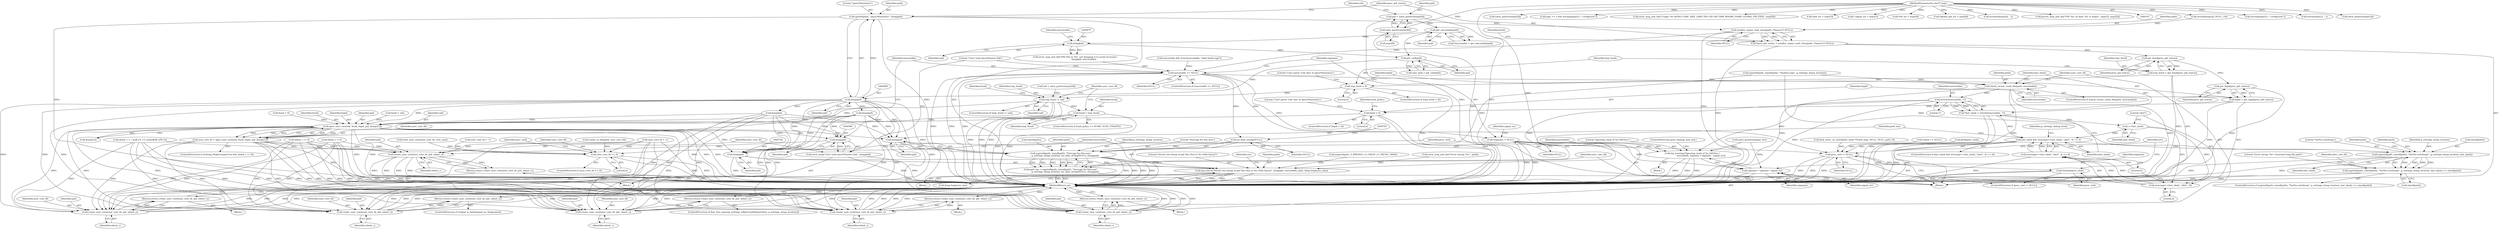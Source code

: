 digraph "0_abrt_3c1b60cfa62d39e5fff5a53a5bc53dae189e740e@API" {
"1000485" [label="(Call,sprintf(path, \"/proc/%lu/status\", (long)pid))"];
"1000488" [label="(Call,(long)pid)"];
"1000480" [label="(Call,get_cwd(pid))"];
"1000474" [label="(Call,(long)pid)"];
"1000463" [label="(Call,get_executable(pid))"];
"1000435" [label="(Call,pid = xatoi_positive(argv[8]))"];
"1000437" [label="(Call,xatoi_positive(argv[8]))"];
"1000149" [label="(MethodParameterIn,char** argv)"];
"1000494" [label="(Call,xmalloc_xopen_read_close(path, /*maxsz:*/ NULL))"];
"1000492" [label="(Call,*proc_pid_status = xmalloc_xopen_read_close(path, /*maxsz:*/ NULL))"];
"1000504" [label="(Call,get_fsuid(proc_pid_status))"];
"1000502" [label="(Call,tmp_fsuid = get_fsuid(proc_pid_status))"];
"1000507" [label="(Call,tmp_fsuid < 0)"];
"1000534" [label="(Call,tmp_fsuid != uid)"];
"1000545" [label="(Call,fsuid = tmp_fsuid)"];
"1000569" [label="(Call,open_user_core(uid, fsuid, fsgid, pid, &argv[1]))"];
"1000567" [label="(Call,user_core_fd = open_user_core(uid, fsuid, fsgid, pid, &argv[1]))"];
"1000589" [label="(Call,create_user_core(user_core_fd, pid, ulimit_c))"];
"1000588" [label="(Return,return create_user_core(user_core_fd, pid, ulimit_c);)"];
"1000604" [label="(Call,create_user_core(user_core_fd, pid, ulimit_c))"];
"1000603" [label="(Return,return create_user_core(user_core_fd, pid, ulimit_c);)"];
"1000622" [label="(Call,create_user_core(user_core_fd, pid, ulimit_c))"];
"1000621" [label="(Return,return create_user_core(user_core_fd, pid, ulimit_c);)"];
"1000642" [label="(Call,create_user_core(user_core_fd, pid, ulimit_c))"];
"1000641" [label="(Return,return create_user_core(user_core_fd, pid, ulimit_c);)"];
"1000658" [label="(Call,create_user_core(user_core_fd, pid, ulimit_c))"];
"1000657" [label="(Return,return create_user_core(user_core_fd, pid, ulimit_c);)"];
"1000769" [label="(Call,create_user_core(user_core_fd, pid, ulimit_c))"];
"1000768" [label="(Return,return create_user_core(user_core_fd, pid, ulimit_c);)"];
"1001429" [label="(Call,user_core_fd >= 0)"];
"1000585" [label="(Call,(long)pid)"];
"1000583" [label="(Call,error_msg(\"Can't read /proc/%lu/exe link\", (long)pid))"];
"1000741" [label="(Call,(long)pid)"];
"1000739" [label="(Call,log_notice(\"Saved core dump of pid %lu (%s) to %s (%llu bytes)\", (long)pid, executable, path, (long long)core_size))"];
"1000764" [label="(Call,(long)pid)"];
"1000756" [label="(Call,snprintf(path, sizeof(path), \"%s/ccpp-%s-%lu.new\",\n            g_settings_dump_location, iso_date_string(NULL), (long)pid))"];
"1000754" [label="(Call,path_len = snprintf(path, sizeof(path), \"%s/ccpp-%s-%lu.new\",\n            g_settings_dump_location, iso_date_string(NULL), (long)pid))"];
"1000518" [label="(Call,get_fsgid(proc_pid_status))"];
"1000516" [label="(Call,fsgid = get_fsgid(proc_pid_status))"];
"1000521" [label="(Call,fsgid < 0)"];
"1000579" [label="(Call,executable == NULL)"];
"1000594" [label="(Call,*signame = NULL)"];
"1000684" [label="(Call,log_warning(\"Ignoring crash of %s (SIG%s).\",\n                        executable, signame ? signame : signal_str))"];
"1000687" [label="(Call,signame ? signame : signal_str)"];
"1000653" [label="(Call,check_recent_crash_file(path, executable))"];
"1000665" [label="(Call,strrchr(executable, '/'))"];
"1000663" [label="(Call,*last_slash = strrchr(executable, '/'))"];
"1000669" [label="(Call,last_slash && strncmp(++last_slash, \"abrt\", 4) == 0)"];
"1000694" [label="(Call,snprintf(path, sizeof(path), \"%s/%s-coredump\", g_settings_dump_location, last_slash))"];
"1000693" [label="(Call,snprintf(path, sizeof(path), \"%s/%s-coredump\", g_settings_dump_location, last_slash) >= sizeof(path))"];
"1000673" [label="(Call,++last_slash)"];
"1000672" [label="(Call,strncmp(++last_slash, \"abrt\", 4))"];
"1000671" [label="(Call,strncmp(++last_slash, \"abrt\", 4) == 0)"];
"1000762" [label="(Call,iso_date_string(NULL))"];
"1001438" [label="(Call,proc_cwd != NULL)"];
"1001441" [label="(Call,closedir(proc_cwd))"];
"1000584" [label="(Literal,\"Can't read /proc/%lu/exe link\")"];
"1000694" [label="(Call,snprintf(path, sizeof(path), \"%s/%s-coredump\", g_settings_dump_location, last_slash))"];
"1000704" [label="(Literal,\"Error saving '%s': truncated long file path\")"];
"1000487" [label="(Literal,\"/proc/%lu/status\")"];
"1000660" [label="(Identifier,pid)"];
"1000481" [label="(Identifier,pid)"];
"1000744" [label="(Identifier,executable)"];
"1000520" [label="(ControlStructure,if (fsgid < 0))"];
"1000581" [label="(Identifier,NULL)"];
"1000585" [label="(Call,(long)pid)"];
"1000670" [label="(Identifier,last_slash)"];
"1000597" [label="(ControlStructure,if (!signal_is_fatal(signal_no, &signame)))"];
"1000436" [label="(Identifier,pid)"];
"1000466" [label="(Call,executable && strstr(executable, \"/abrt-hook-ccpp\"))"];
"1000538" [label="(Call,fsuid = 0)"];
"1000646" [label="(Call,snprintf(path, sizeof(path), \"%s/last-ccpp\", g_settings_dump_location))"];
"1000756" [label="(Call,snprintf(path, sizeof(path), \"%s/ccpp-%s-%lu.new\",\n            g_settings_dump_location, iso_date_string(NULL), (long)pid))"];
"1001434" [label="(Identifier,proc_cwd)"];
"1000392" [label="(Call,uid = xatoi_positive(argv[4]))"];
"1000533" [label="(ControlStructure,if (tmp_fsuid != uid))"];
"1000578" [label="(ControlStructure,if (executable == NULL))"];
"1000739" [label="(Call,log_notice(\"Saved core dump of pid %lu (%s) to %s (%llu bytes)\", (long)pid, executable, path, (long long)core_size))"];
"1000435" [label="(Call,pid = xatoi_positive(argv[8]))"];
"1000678" [label="(Block,)"];
"1000758" [label="(Call,sizeof(path))"];
"1000522" [label="(Identifier,fsgid)"];
"1000588" [label="(Return,return create_user_core(user_core_fd, pid, ulimit_c);)"];
"1000645" [label="(Identifier,ulimit_c)"];
"1000757" [label="(Identifier,path)"];
"1000582" [label="(Block,)"];
"1000607" [label="(Identifier,ulimit_c)"];
"1000755" [label="(Identifier,path_len)"];
"1000485" [label="(Call,sprintf(path, \"/proc/%lu/status\", (long)pid))"];
"1001440" [label="(Identifier,NULL)"];
"1000659" [label="(Identifier,user_core_fd)"];
"1000743" [label="(Identifier,pid)"];
"1000677" [label="(Literal,0)"];
"1000700" [label="(Identifier,last_slash)"];
"1000656" [label="(Block,)"];
"1000493" [label="(Identifier,proc_pid_status)"];
"1000674" [label="(Identifier,last_slash)"];
"1000361" [label="(Call,ulimit_c < 0)"];
"1000652" [label="(ControlStructure,if (check_recent_crash_file(path, executable)))"];
"1000664" [label="(Identifier,last_slash)"];
"1000667" [label="(Literal,'/')"];
"1001433" [label="(Call,dirfd(proc_cwd))"];
"1000657" [label="(Return,return create_user_core(user_core_fd, pid, ulimit_c);)"];
"1000643" [label="(Identifier,user_core_fd)"];
"1000590" [label="(Identifier,user_core_fd)"];
"1000766" [label="(Identifier,pid)"];
"1000761" [label="(Identifier,g_settings_dump_location)"];
"1000567" [label="(Call,user_core_fd = open_user_core(uid, fsuid, fsgid, pid, &argv[1]))"];
"1001439" [label="(Identifier,proc_cwd)"];
"1000623" [label="(Identifier,user_core_fd)"];
"1001445" [label="(MethodReturn,int)"];
"1000604" [label="(Call,create_user_core(user_core_fd, pid, ulimit_c))"];
"1000663" [label="(Call,*last_slash = strrchr(executable, '/'))"];
"1000675" [label="(Literal,\"abrt\")"];
"1000291" [label="(Call,strcmp(argv[1], \"--config-test\"))"];
"1000690" [label="(Identifier,signal_str)"];
"1000149" [label="(MethodParameterIn,char** argv)"];
"1000534" [label="(Call,tmp_fsuid != uid)"];
"1000691" [label="(ControlStructure,goto cleanup_and_exit;)"];
"1000661" [label="(Identifier,ulimit_c)"];
"1000658" [label="(Call,create_user_core(user_core_fd, pid, ulimit_c))"];
"1000311" [label="(Call,strchr(argv[1], ' '))"];
"1000699" [label="(Identifier,g_settings_dump_location)"];
"1000760" [label="(Literal,\"%s/ccpp-%s-%lu.new\")"];
"1001441" [label="(Call,closedir(proc_cwd))"];
"1000696" [label="(Call,sizeof(path))"];
"1000545" [label="(Call,fsuid = tmp_fsuid)"];
"1000477" [label="(Identifier,executable)"];
"1000387" [label="(Call,xatoi_positive(argv[3]))"];
"1000768" [label="(Return,return create_user_core(user_core_fd, pid, ulimit_c);)"];
"1000681" [label="(Identifier,g_settings_debug_level)"];
"1000518" [label="(Call,get_fsgid(proc_pid_status))"];
"1001428" [label="(ControlStructure,if (user_core_fd >= 0))"];
"1000394" [label="(Call,xatoi_positive(argv[4]))"];
"1000637" [label="(ControlStructure,if (low_free_space(g_settings_nMaxCrashReportsSize, g_settings_dump_location)))"];
"1000480" [label="(Call,get_cwd(pid))"];
"1000568" [label="(Identifier,user_core_fd)"];
"1000589" [label="(Call,create_user_core(user_core_fd, pid, ulimit_c))"];
"1000709" [label="(Call,xopen3(path, O_WRONLY | O_CREAT | O_TRUNC, 0600))"];
"1000689" [label="(Identifier,signame)"];
"1000536" [label="(Identifier,uid)"];
"1000641" [label="(Return,return create_user_core(user_core_fd, pid, ulimit_c);)"];
"1000287" [label="(Call,argc == 2 && strcmp(argv[1], \"--config-test\"))"];
"1000499" [label="(Identifier,fsuid)"];
"1000571" [label="(Identifier,fsuid)"];
"1000754" [label="(Call,path_len = snprintf(path, sizeof(path), \"%s/ccpp-%s-%lu.new\",\n            g_settings_dump_location, iso_date_string(NULL), (long)pid))"];
"1000486" [label="(Identifier,path)"];
"1000354" [label="(Call,strtoull(argv[2], NULL, 10))"];
"1000671" [label="(Call,strncmp(++last_slash, \"abrt\", 4) == 0)"];
"1000507" [label="(Call,tmp_fsuid < 0)"];
"1000547" [label="(Identifier,tmp_fsuid)"];
"1000472" [label="(Call,error_msg_and_die(\"PID %lu is '%s', not dumping it to avoid recursion\",\n                        (long)pid, executable))"];
"1000673" [label="(Call,++last_slash)"];
"1000476" [label="(Identifier,pid)"];
"1000770" [label="(Identifier,user_core_fd)"];
"1000305" [label="(Call,error_msg_and_die(\"Usage: %s SIGNO CORE_SIZE_LIMIT PID UID GID TIME BINARY_NAME GLOBAL_PID [TID]\", argv[0]))"];
"1000665" [label="(Call,strrchr(executable, '/'))"];
"1000686" [label="(Identifier,executable)"];
"1001444" [label="(Identifier,err)"];
"1000642" [label="(Call,create_user_core(user_core_fd, pid, ulimit_c))"];
"1000464" [label="(Identifier,pid)"];
"1000572" [label="(Identifier,fsgid)"];
"1000684" [label="(Call,log_warning(\"Ignoring crash of %s (SIG%s).\",\n                        executable, signame ? signame : signal_str))"];
"1000688" [label="(Identifier,signame)"];
"1000687" [label="(Call,signame ? signame : signal_str)"];
"1000594" [label="(Call,*signame = NULL)"];
"1000741" [label="(Call,(long)pid)"];
"1000512" [label="(Call,(long)pid)"];
"1000494" [label="(Call,xmalloc_xopen_read_close(path, /*maxsz:*/ NULL))"];
"1001430" [label="(Identifier,user_core_fd)"];
"1000669" [label="(Call,last_slash && strncmp(++last_slash, \"abrt\", 4) == 0)"];
"1000526" [label="(Call,(long)pid)"];
"1000463" [label="(Call,get_executable(pid))"];
"1000698" [label="(Literal,\"%s/%s-coredump\")"];
"1000519" [label="(Identifier,proc_pid_status)"];
"1001438" [label="(Call,proc_cwd != NULL)"];
"1000683" [label="(Block,)"];
"1000701" [label="(Call,sizeof(path))"];
"1000702" [label="(Identifier,path)"];
"1000580" [label="(Identifier,executable)"];
"1000591" [label="(Identifier,pid)"];
"1000692" [label="(ControlStructure,if (snprintf(path, sizeof(path), \"%s/%s-coredump\", g_settings_dump_location, last_slash) >= sizeof(path)))"];
"1001242" [label="(Call,create_or_die(path, user_core_fd))"];
"1000558" [label="(Identifier,user_core_fd)"];
"1000379" [label="(Call,*pid_str = argv[3])"];
"1000605" [label="(Identifier,user_core_fd)"];
"1000504" [label="(Call,get_fsuid(proc_pid_status))"];
"1000606" [label="(Identifier,pid)"];
"1001431" [label="(Literal,0)"];
"1000618" [label="(Block,)"];
"1000503" [label="(Identifier,tmp_fsuid)"];
"1001158" [label="(Call,close_user_core(user_core_fd, core_size))"];
"1000525" [label="(Literal,\"Can't parse 'Gid: line' in /proc/%lu/status\")"];
"1000595" [label="(Identifier,signame)"];
"1000539" [label="(Identifier,fsuid)"];
"1000150" [label="(Block,)"];
"1000569" [label="(Call,open_user_core(uid, fsuid, fsgid, pid, &argv[1]))"];
"1000517" [label="(Identifier,fsgid)"];
"1000746" [label="(Call,(long long)core_size)"];
"1000736" [label="(Call,error_msg_and_die(\"Error saving '%s'\", path))"];
"1000772" [label="(Identifier,ulimit_c)"];
"1000474" [label="(Call,(long)pid)"];
"1000740" [label="(Literal,\"Saved core dump of pid %lu (%s) to %s (%llu bytes)\")"];
"1000750" [label="(Identifier,err)"];
"1000506" [label="(ControlStructure,if (tmp_fsuid < 0))"];
"1000592" [label="(Identifier,ulimit_c)"];
"1001437" [label="(ControlStructure,if (proc_cwd != NULL))"];
"1000492" [label="(Call,*proc_pid_status = xmalloc_xopen_read_close(path, /*maxsz:*/ NULL))"];
"1000654" [label="(Identifier,path)"];
"1000535" [label="(Identifier,tmp_fsuid)"];
"1001188" [label="(Call,user_core_fd = -1)"];
"1000672" [label="(Call,strncmp(++last_slash, \"abrt\", 4))"];
"1000561" [label="(ControlStructure,if (setting_MakeCompatCore && ulimit_c != 0))"];
"1000644" [label="(Identifier,pid)"];
"1000708" [label="(Identifier,abrt_core_fd)"];
"1001332" [label="(Call,fork_execv_on_steroids(0, (char **)cmd_args, NULL, NULL, path, 0))"];
"1000622" [label="(Call,create_user_core(user_core_fd, pid, ulimit_c))"];
"1000624" [label="(Identifier,pid)"];
"1000557" [label="(Call,user_core_fd = -1)"];
"1000505" [label="(Identifier,proc_pid_status)"];
"1000502" [label="(Call,tmp_fsuid = get_fsuid(proc_pid_status))"];
"1000745" [label="(Identifier,path)"];
"1000573" [label="(Identifier,pid)"];
"1000443" [label="(Identifier,tid)"];
"1000603" [label="(Return,return create_user_core(user_core_fd, pid, ulimit_c);)"];
"1000762" [label="(Call,iso_date_string(NULL))"];
"1000341" [label="(Call,* signal_str = argv[1])"];
"1000596" [label="(Identifier,NULL)"];
"1000676" [label="(Literal,4)"];
"1000685" [label="(Literal,\"Ignoring crash of %s (SIG%s).\")"];
"1000498" [label="(Call,fsuid = uid)"];
"1000764" [label="(Call,(long)pid)"];
"1000478" [label="(Call,user_pwd = get_cwd(pid))"];
"1000438" [label="(Call,argv[8])"];
"1000668" [label="(ControlStructure,if (last_slash && strncmp(++last_slash, \"abrt\", 4) == 0))"];
"1000693" [label="(Call,snprintf(path, sizeof(path), \"%s/%s-coredump\", g_settings_dump_location, last_slash) >= sizeof(path))"];
"1000495" [label="(Identifier,path)"];
"1000516" [label="(Call,fsgid = get_fsgid(proc_pid_status))"];
"1000447" [label="(Call,*tid_str = argv[9])"];
"1000509" [label="(Literal,0)"];
"1000531" [label="(Identifier,suid_policy)"];
"1000349" [label="(Call,xatoi_positive(signal_str))"];
"1000767" [label="(Block,)"];
"1000546" [label="(Identifier,fsuid)"];
"1000695" [label="(Identifier,path)"];
"1000437" [label="(Call,xatoi_positive(argv[8]))"];
"1001429" [label="(Call,user_core_fd >= 0)"];
"1001100" [label="(Call,vmlck == NULL)"];
"1000488" [label="(Call,(long)pid)"];
"1000769" [label="(Call,create_user_core(user_core_fd, pid, ulimit_c))"];
"1000511" [label="(Literal,\"Can't parse 'Uid: line' in /proc/%lu/status\")"];
"1000461" [label="(Call,*executable = get_executable(pid))"];
"1000653" [label="(Call,check_recent_crash_file(path, executable))"];
"1000541" [label="(ControlStructure,if (suid_policy == DUMP_SUID_UNSAFE))"];
"1000583" [label="(Call,error_msg(\"Can't read /proc/%lu/exe link\", (long)pid))"];
"1000564" [label="(Call,ulimit_c != 0)"];
"1000574" [label="(Call,&argv[1])"];
"1000521" [label="(Call,fsgid < 0)"];
"1000496" [label="(Identifier,NULL)"];
"1000655" [label="(Identifier,executable)"];
"1000771" [label="(Identifier,pid)"];
"1001442" [label="(Identifier,proc_cwd)"];
"1000570" [label="(Identifier,uid)"];
"1000587" [label="(Identifier,pid)"];
"1000763" [label="(Identifier,NULL)"];
"1000429" [label="(Call,*global_pid_str = argv[8])"];
"1000579" [label="(Call,executable == NULL)"];
"1000490" [label="(Identifier,pid)"];
"1000621" [label="(Return,return create_user_core(user_core_fd, pid, ulimit_c);)"];
"1000523" [label="(Literal,0)"];
"1000365" [label="(Call,ulimit_c = ~((off_t)1 << (sizeof(off_t)*8-1)))"];
"1000330" [label="(Call,strchrnul(argv[i], ' '))"];
"1000405" [label="(Call,perror_msg_and_die(\"PID '%s' or limit '%s' is bogus\", argv[3], argv[2]))"];
"1000625" [label="(Identifier,ulimit_c)"];
"1000666" [label="(Identifier,executable)"];
"1000508" [label="(Identifier,tmp_fsuid)"];
"1000600" [label="(Identifier,signal_no)"];
"1000485" -> "1000150"  [label="AST: "];
"1000485" -> "1000488"  [label="CFG: "];
"1000486" -> "1000485"  [label="AST: "];
"1000487" -> "1000485"  [label="AST: "];
"1000488" -> "1000485"  [label="AST: "];
"1000493" -> "1000485"  [label="CFG: "];
"1000485" -> "1001445"  [label="DDG: "];
"1000485" -> "1001445"  [label="DDG: "];
"1000488" -> "1000485"  [label="DDG: "];
"1000485" -> "1000494"  [label="DDG: "];
"1000488" -> "1000490"  [label="CFG: "];
"1000489" -> "1000488"  [label="AST: "];
"1000490" -> "1000488"  [label="AST: "];
"1000488" -> "1001445"  [label="DDG: "];
"1000480" -> "1000488"  [label="DDG: "];
"1000488" -> "1000512"  [label="DDG: "];
"1000488" -> "1000526"  [label="DDG: "];
"1000488" -> "1000569"  [label="DDG: "];
"1000488" -> "1000585"  [label="DDG: "];
"1000488" -> "1000604"  [label="DDG: "];
"1000488" -> "1000622"  [label="DDG: "];
"1000488" -> "1000642"  [label="DDG: "];
"1000488" -> "1000658"  [label="DDG: "];
"1000488" -> "1000741"  [label="DDG: "];
"1000488" -> "1000764"  [label="DDG: "];
"1000480" -> "1000478"  [label="AST: "];
"1000480" -> "1000481"  [label="CFG: "];
"1000481" -> "1000480"  [label="AST: "];
"1000478" -> "1000480"  [label="CFG: "];
"1000480" -> "1000478"  [label="DDG: "];
"1000474" -> "1000480"  [label="DDG: "];
"1000463" -> "1000480"  [label="DDG: "];
"1000474" -> "1000472"  [label="AST: "];
"1000474" -> "1000476"  [label="CFG: "];
"1000475" -> "1000474"  [label="AST: "];
"1000476" -> "1000474"  [label="AST: "];
"1000477" -> "1000474"  [label="CFG: "];
"1000474" -> "1000472"  [label="DDG: "];
"1000463" -> "1000474"  [label="DDG: "];
"1000463" -> "1000461"  [label="AST: "];
"1000463" -> "1000464"  [label="CFG: "];
"1000464" -> "1000463"  [label="AST: "];
"1000461" -> "1000463"  [label="CFG: "];
"1000463" -> "1000461"  [label="DDG: "];
"1000435" -> "1000463"  [label="DDG: "];
"1000435" -> "1000150"  [label="AST: "];
"1000435" -> "1000437"  [label="CFG: "];
"1000436" -> "1000435"  [label="AST: "];
"1000437" -> "1000435"  [label="AST: "];
"1000443" -> "1000435"  [label="CFG: "];
"1000435" -> "1001445"  [label="DDG: "];
"1000437" -> "1000435"  [label="DDG: "];
"1000437" -> "1000438"  [label="CFG: "];
"1000438" -> "1000437"  [label="AST: "];
"1000437" -> "1001445"  [label="DDG: "];
"1000149" -> "1000437"  [label="DDG: "];
"1000149" -> "1000147"  [label="AST: "];
"1000149" -> "1001445"  [label="DDG: "];
"1000149" -> "1000287"  [label="DDG: "];
"1000149" -> "1000291"  [label="DDG: "];
"1000149" -> "1000305"  [label="DDG: "];
"1000149" -> "1000311"  [label="DDG: "];
"1000149" -> "1000330"  [label="DDG: "];
"1000149" -> "1000341"  [label="DDG: "];
"1000149" -> "1000354"  [label="DDG: "];
"1000149" -> "1000379"  [label="DDG: "];
"1000149" -> "1000387"  [label="DDG: "];
"1000149" -> "1000394"  [label="DDG: "];
"1000149" -> "1000405"  [label="DDG: "];
"1000149" -> "1000429"  [label="DDG: "];
"1000149" -> "1000447"  [label="DDG: "];
"1000494" -> "1000492"  [label="AST: "];
"1000494" -> "1000496"  [label="CFG: "];
"1000495" -> "1000494"  [label="AST: "];
"1000496" -> "1000494"  [label="AST: "];
"1000492" -> "1000494"  [label="CFG: "];
"1000494" -> "1001445"  [label="DDG: "];
"1000494" -> "1000492"  [label="DDG: "];
"1000494" -> "1000492"  [label="DDG: "];
"1000354" -> "1000494"  [label="DDG: "];
"1000494" -> "1000579"  [label="DDG: "];
"1000492" -> "1000150"  [label="AST: "];
"1000493" -> "1000492"  [label="AST: "];
"1000499" -> "1000492"  [label="CFG: "];
"1000492" -> "1001445"  [label="DDG: "];
"1000492" -> "1000504"  [label="DDG: "];
"1000504" -> "1000502"  [label="AST: "];
"1000504" -> "1000505"  [label="CFG: "];
"1000505" -> "1000504"  [label="AST: "];
"1000502" -> "1000504"  [label="CFG: "];
"1000504" -> "1000502"  [label="DDG: "];
"1000504" -> "1000518"  [label="DDG: "];
"1000502" -> "1000150"  [label="AST: "];
"1000503" -> "1000502"  [label="AST: "];
"1000508" -> "1000502"  [label="CFG: "];
"1000502" -> "1001445"  [label="DDG: "];
"1000502" -> "1000507"  [label="DDG: "];
"1000507" -> "1000506"  [label="AST: "];
"1000507" -> "1000509"  [label="CFG: "];
"1000508" -> "1000507"  [label="AST: "];
"1000509" -> "1000507"  [label="AST: "];
"1000511" -> "1000507"  [label="CFG: "];
"1000517" -> "1000507"  [label="CFG: "];
"1000507" -> "1001445"  [label="DDG: "];
"1000507" -> "1000534"  [label="DDG: "];
"1000534" -> "1000533"  [label="AST: "];
"1000534" -> "1000536"  [label="CFG: "];
"1000535" -> "1000534"  [label="AST: "];
"1000536" -> "1000534"  [label="AST: "];
"1000539" -> "1000534"  [label="CFG: "];
"1000558" -> "1000534"  [label="CFG: "];
"1000534" -> "1001445"  [label="DDG: "];
"1000534" -> "1001445"  [label="DDG: "];
"1000534" -> "1001445"  [label="DDG: "];
"1000392" -> "1000534"  [label="DDG: "];
"1000534" -> "1000545"  [label="DDG: "];
"1000534" -> "1000569"  [label="DDG: "];
"1000545" -> "1000541"  [label="AST: "];
"1000545" -> "1000547"  [label="CFG: "];
"1000546" -> "1000545"  [label="AST: "];
"1000547" -> "1000545"  [label="AST: "];
"1000558" -> "1000545"  [label="CFG: "];
"1000545" -> "1001445"  [label="DDG: "];
"1000545" -> "1001445"  [label="DDG: "];
"1000545" -> "1000569"  [label="DDG: "];
"1000569" -> "1000567"  [label="AST: "];
"1000569" -> "1000574"  [label="CFG: "];
"1000570" -> "1000569"  [label="AST: "];
"1000571" -> "1000569"  [label="AST: "];
"1000572" -> "1000569"  [label="AST: "];
"1000573" -> "1000569"  [label="AST: "];
"1000574" -> "1000569"  [label="AST: "];
"1000567" -> "1000569"  [label="CFG: "];
"1000569" -> "1001445"  [label="DDG: "];
"1000569" -> "1001445"  [label="DDG: "];
"1000569" -> "1001445"  [label="DDG: "];
"1000569" -> "1001445"  [label="DDG: "];
"1000569" -> "1001445"  [label="DDG: "];
"1000569" -> "1000567"  [label="DDG: "];
"1000569" -> "1000567"  [label="DDG: "];
"1000569" -> "1000567"  [label="DDG: "];
"1000569" -> "1000567"  [label="DDG: "];
"1000569" -> "1000567"  [label="DDG: "];
"1000498" -> "1000569"  [label="DDG: "];
"1000538" -> "1000569"  [label="DDG: "];
"1000521" -> "1000569"  [label="DDG: "];
"1000512" -> "1000569"  [label="DDG: "];
"1000526" -> "1000569"  [label="DDG: "];
"1000569" -> "1000585"  [label="DDG: "];
"1000569" -> "1000604"  [label="DDG: "];
"1000569" -> "1000622"  [label="DDG: "];
"1000569" -> "1000642"  [label="DDG: "];
"1000569" -> "1000658"  [label="DDG: "];
"1000569" -> "1000741"  [label="DDG: "];
"1000569" -> "1000764"  [label="DDG: "];
"1000567" -> "1000561"  [label="AST: "];
"1000568" -> "1000567"  [label="AST: "];
"1000580" -> "1000567"  [label="CFG: "];
"1000567" -> "1001445"  [label="DDG: "];
"1000567" -> "1000589"  [label="DDG: "];
"1000567" -> "1000604"  [label="DDG: "];
"1000567" -> "1000622"  [label="DDG: "];
"1000567" -> "1000642"  [label="DDG: "];
"1000567" -> "1000658"  [label="DDG: "];
"1000567" -> "1000769"  [label="DDG: "];
"1000567" -> "1001429"  [label="DDG: "];
"1000589" -> "1000588"  [label="AST: "];
"1000589" -> "1000592"  [label="CFG: "];
"1000590" -> "1000589"  [label="AST: "];
"1000591" -> "1000589"  [label="AST: "];
"1000592" -> "1000589"  [label="AST: "];
"1000588" -> "1000589"  [label="CFG: "];
"1000589" -> "1001445"  [label="DDG: "];
"1000589" -> "1001445"  [label="DDG: "];
"1000589" -> "1001445"  [label="DDG: "];
"1000589" -> "1001445"  [label="DDG: "];
"1000589" -> "1000588"  [label="DDG: "];
"1000557" -> "1000589"  [label="DDG: "];
"1000585" -> "1000589"  [label="DDG: "];
"1000564" -> "1000589"  [label="DDG: "];
"1000365" -> "1000589"  [label="DDG: "];
"1000361" -> "1000589"  [label="DDG: "];
"1000588" -> "1000582"  [label="AST: "];
"1001445" -> "1000588"  [label="CFG: "];
"1000588" -> "1001445"  [label="DDG: "];
"1000604" -> "1000603"  [label="AST: "];
"1000604" -> "1000607"  [label="CFG: "];
"1000605" -> "1000604"  [label="AST: "];
"1000606" -> "1000604"  [label="AST: "];
"1000607" -> "1000604"  [label="AST: "];
"1000603" -> "1000604"  [label="CFG: "];
"1000604" -> "1001445"  [label="DDG: "];
"1000604" -> "1001445"  [label="DDG: "];
"1000604" -> "1001445"  [label="DDG: "];
"1000604" -> "1001445"  [label="DDG: "];
"1000604" -> "1000603"  [label="DDG: "];
"1000557" -> "1000604"  [label="DDG: "];
"1000512" -> "1000604"  [label="DDG: "];
"1000526" -> "1000604"  [label="DDG: "];
"1000564" -> "1000604"  [label="DDG: "];
"1000365" -> "1000604"  [label="DDG: "];
"1000361" -> "1000604"  [label="DDG: "];
"1000603" -> "1000597"  [label="AST: "];
"1001445" -> "1000603"  [label="CFG: "];
"1000603" -> "1001445"  [label="DDG: "];
"1000622" -> "1000621"  [label="AST: "];
"1000622" -> "1000625"  [label="CFG: "];
"1000623" -> "1000622"  [label="AST: "];
"1000624" -> "1000622"  [label="AST: "];
"1000625" -> "1000622"  [label="AST: "];
"1000621" -> "1000622"  [label="CFG: "];
"1000622" -> "1001445"  [label="DDG: "];
"1000622" -> "1001445"  [label="DDG: "];
"1000622" -> "1001445"  [label="DDG: "];
"1000622" -> "1001445"  [label="DDG: "];
"1000622" -> "1000621"  [label="DDG: "];
"1000557" -> "1000622"  [label="DDG: "];
"1000512" -> "1000622"  [label="DDG: "];
"1000526" -> "1000622"  [label="DDG: "];
"1000564" -> "1000622"  [label="DDG: "];
"1000365" -> "1000622"  [label="DDG: "];
"1000361" -> "1000622"  [label="DDG: "];
"1000621" -> "1000618"  [label="AST: "];
"1001445" -> "1000621"  [label="CFG: "];
"1000621" -> "1001445"  [label="DDG: "];
"1000642" -> "1000641"  [label="AST: "];
"1000642" -> "1000645"  [label="CFG: "];
"1000643" -> "1000642"  [label="AST: "];
"1000644" -> "1000642"  [label="AST: "];
"1000645" -> "1000642"  [label="AST: "];
"1000641" -> "1000642"  [label="CFG: "];
"1000642" -> "1001445"  [label="DDG: "];
"1000642" -> "1001445"  [label="DDG: "];
"1000642" -> "1001445"  [label="DDG: "];
"1000642" -> "1001445"  [label="DDG: "];
"1000642" -> "1000641"  [label="DDG: "];
"1000557" -> "1000642"  [label="DDG: "];
"1000512" -> "1000642"  [label="DDG: "];
"1000526" -> "1000642"  [label="DDG: "];
"1000564" -> "1000642"  [label="DDG: "];
"1000365" -> "1000642"  [label="DDG: "];
"1000361" -> "1000642"  [label="DDG: "];
"1000641" -> "1000637"  [label="AST: "];
"1001445" -> "1000641"  [label="CFG: "];
"1000641" -> "1001445"  [label="DDG: "];
"1000658" -> "1000657"  [label="AST: "];
"1000658" -> "1000661"  [label="CFG: "];
"1000659" -> "1000658"  [label="AST: "];
"1000660" -> "1000658"  [label="AST: "];
"1000661" -> "1000658"  [label="AST: "];
"1000657" -> "1000658"  [label="CFG: "];
"1000658" -> "1001445"  [label="DDG: "];
"1000658" -> "1001445"  [label="DDG: "];
"1000658" -> "1001445"  [label="DDG: "];
"1000658" -> "1001445"  [label="DDG: "];
"1000658" -> "1000657"  [label="DDG: "];
"1000557" -> "1000658"  [label="DDG: "];
"1000512" -> "1000658"  [label="DDG: "];
"1000526" -> "1000658"  [label="DDG: "];
"1000564" -> "1000658"  [label="DDG: "];
"1000365" -> "1000658"  [label="DDG: "];
"1000361" -> "1000658"  [label="DDG: "];
"1000657" -> "1000656"  [label="AST: "];
"1001445" -> "1000657"  [label="CFG: "];
"1000657" -> "1001445"  [label="DDG: "];
"1000769" -> "1000768"  [label="AST: "];
"1000769" -> "1000772"  [label="CFG: "];
"1000770" -> "1000769"  [label="AST: "];
"1000771" -> "1000769"  [label="AST: "];
"1000772" -> "1000769"  [label="AST: "];
"1000768" -> "1000769"  [label="CFG: "];
"1000769" -> "1001445"  [label="DDG: "];
"1000769" -> "1001445"  [label="DDG: "];
"1000769" -> "1001445"  [label="DDG: "];
"1000769" -> "1001445"  [label="DDG: "];
"1000769" -> "1000768"  [label="DDG: "];
"1000557" -> "1000769"  [label="DDG: "];
"1000764" -> "1000769"  [label="DDG: "];
"1000564" -> "1000769"  [label="DDG: "];
"1000365" -> "1000769"  [label="DDG: "];
"1000361" -> "1000769"  [label="DDG: "];
"1000768" -> "1000767"  [label="AST: "];
"1001445" -> "1000768"  [label="CFG: "];
"1000768" -> "1001445"  [label="DDG: "];
"1001429" -> "1001428"  [label="AST: "];
"1001429" -> "1001431"  [label="CFG: "];
"1001430" -> "1001429"  [label="AST: "];
"1001431" -> "1001429"  [label="AST: "];
"1001434" -> "1001429"  [label="CFG: "];
"1001439" -> "1001429"  [label="CFG: "];
"1001429" -> "1001445"  [label="DDG: "];
"1001429" -> "1001445"  [label="DDG: "];
"1001188" -> "1001429"  [label="DDG: "];
"1000557" -> "1001429"  [label="DDG: "];
"1001158" -> "1001429"  [label="DDG: "];
"1001242" -> "1001429"  [label="DDG: "];
"1000585" -> "1000583"  [label="AST: "];
"1000585" -> "1000587"  [label="CFG: "];
"1000586" -> "1000585"  [label="AST: "];
"1000587" -> "1000585"  [label="AST: "];
"1000583" -> "1000585"  [label="CFG: "];
"1000585" -> "1000583"  [label="DDG: "];
"1000512" -> "1000585"  [label="DDG: "];
"1000526" -> "1000585"  [label="DDG: "];
"1000583" -> "1000582"  [label="AST: "];
"1000584" -> "1000583"  [label="AST: "];
"1000590" -> "1000583"  [label="CFG: "];
"1000583" -> "1001445"  [label="DDG: "];
"1000583" -> "1001445"  [label="DDG: "];
"1000741" -> "1000739"  [label="AST: "];
"1000741" -> "1000743"  [label="CFG: "];
"1000742" -> "1000741"  [label="AST: "];
"1000743" -> "1000741"  [label="AST: "];
"1000744" -> "1000741"  [label="CFG: "];
"1000741" -> "1001445"  [label="DDG: "];
"1000741" -> "1000739"  [label="DDG: "];
"1000512" -> "1000741"  [label="DDG: "];
"1000526" -> "1000741"  [label="DDG: "];
"1000739" -> "1000678"  [label="AST: "];
"1000739" -> "1000746"  [label="CFG: "];
"1000740" -> "1000739"  [label="AST: "];
"1000744" -> "1000739"  [label="AST: "];
"1000745" -> "1000739"  [label="AST: "];
"1000746" -> "1000739"  [label="AST: "];
"1000750" -> "1000739"  [label="CFG: "];
"1000739" -> "1001445"  [label="DDG: "];
"1000739" -> "1001445"  [label="DDG: "];
"1000739" -> "1001445"  [label="DDG: "];
"1000739" -> "1001445"  [label="DDG: "];
"1000739" -> "1001445"  [label="DDG: "];
"1000665" -> "1000739"  [label="DDG: "];
"1000709" -> "1000739"  [label="DDG: "];
"1000736" -> "1000739"  [label="DDG: "];
"1000746" -> "1000739"  [label="DDG: "];
"1000764" -> "1000756"  [label="AST: "];
"1000764" -> "1000766"  [label="CFG: "];
"1000765" -> "1000764"  [label="AST: "];
"1000766" -> "1000764"  [label="AST: "];
"1000756" -> "1000764"  [label="CFG: "];
"1000764" -> "1000756"  [label="DDG: "];
"1000512" -> "1000764"  [label="DDG: "];
"1000526" -> "1000764"  [label="DDG: "];
"1000756" -> "1000754"  [label="AST: "];
"1000757" -> "1000756"  [label="AST: "];
"1000758" -> "1000756"  [label="AST: "];
"1000760" -> "1000756"  [label="AST: "];
"1000761" -> "1000756"  [label="AST: "];
"1000762" -> "1000756"  [label="AST: "];
"1000754" -> "1000756"  [label="CFG: "];
"1000756" -> "1001445"  [label="DDG: "];
"1000756" -> "1001445"  [label="DDG: "];
"1000756" -> "1001445"  [label="DDG: "];
"1000756" -> "1001445"  [label="DDG: "];
"1000756" -> "1000754"  [label="DDG: "];
"1000756" -> "1000754"  [label="DDG: "];
"1000756" -> "1000754"  [label="DDG: "];
"1000756" -> "1000754"  [label="DDG: "];
"1000756" -> "1000754"  [label="DDG: "];
"1000646" -> "1000756"  [label="DDG: "];
"1000762" -> "1000756"  [label="DDG: "];
"1000754" -> "1000150"  [label="AST: "];
"1000755" -> "1000754"  [label="AST: "];
"1000770" -> "1000754"  [label="CFG: "];
"1000754" -> "1001445"  [label="DDG: "];
"1000754" -> "1001445"  [label="DDG: "];
"1000518" -> "1000516"  [label="AST: "];
"1000518" -> "1000519"  [label="CFG: "];
"1000519" -> "1000518"  [label="AST: "];
"1000516" -> "1000518"  [label="CFG: "];
"1000518" -> "1001445"  [label="DDG: "];
"1000518" -> "1000516"  [label="DDG: "];
"1000516" -> "1000150"  [label="AST: "];
"1000517" -> "1000516"  [label="AST: "];
"1000522" -> "1000516"  [label="CFG: "];
"1000516" -> "1001445"  [label="DDG: "];
"1000516" -> "1000521"  [label="DDG: "];
"1000521" -> "1000520"  [label="AST: "];
"1000521" -> "1000523"  [label="CFG: "];
"1000522" -> "1000521"  [label="AST: "];
"1000523" -> "1000521"  [label="AST: "];
"1000525" -> "1000521"  [label="CFG: "];
"1000531" -> "1000521"  [label="CFG: "];
"1000521" -> "1001445"  [label="DDG: "];
"1000521" -> "1001445"  [label="DDG: "];
"1000579" -> "1000578"  [label="AST: "];
"1000579" -> "1000581"  [label="CFG: "];
"1000580" -> "1000579"  [label="AST: "];
"1000581" -> "1000579"  [label="AST: "];
"1000584" -> "1000579"  [label="CFG: "];
"1000595" -> "1000579"  [label="CFG: "];
"1000579" -> "1001445"  [label="DDG: "];
"1000579" -> "1001445"  [label="DDG: "];
"1000579" -> "1001445"  [label="DDG: "];
"1000466" -> "1000579"  [label="DDG: "];
"1000472" -> "1000579"  [label="DDG: "];
"1000579" -> "1000594"  [label="DDG: "];
"1000579" -> "1000653"  [label="DDG: "];
"1000579" -> "1000762"  [label="DDG: "];
"1000579" -> "1001438"  [label="DDG: "];
"1000594" -> "1000150"  [label="AST: "];
"1000594" -> "1000596"  [label="CFG: "];
"1000595" -> "1000594"  [label="AST: "];
"1000596" -> "1000594"  [label="AST: "];
"1000600" -> "1000594"  [label="CFG: "];
"1000594" -> "1001445"  [label="DDG: "];
"1000594" -> "1001445"  [label="DDG: "];
"1000594" -> "1000684"  [label="DDG: "];
"1000594" -> "1000687"  [label="DDG: "];
"1000684" -> "1000683"  [label="AST: "];
"1000684" -> "1000687"  [label="CFG: "];
"1000685" -> "1000684"  [label="AST: "];
"1000686" -> "1000684"  [label="AST: "];
"1000687" -> "1000684"  [label="AST: "];
"1000691" -> "1000684"  [label="CFG: "];
"1000684" -> "1001445"  [label="DDG: "];
"1000684" -> "1001445"  [label="DDG: "];
"1000684" -> "1001445"  [label="DDG: "];
"1000665" -> "1000684"  [label="DDG: "];
"1000349" -> "1000684"  [label="DDG: "];
"1000687" -> "1000689"  [label="CFG: "];
"1000687" -> "1000690"  [label="CFG: "];
"1000688" -> "1000687"  [label="AST: "];
"1000689" -> "1000687"  [label="AST: "];
"1000690" -> "1000687"  [label="AST: "];
"1000687" -> "1001445"  [label="DDG: "];
"1000687" -> "1001445"  [label="DDG: "];
"1000349" -> "1000687"  [label="DDG: "];
"1000653" -> "1000652"  [label="AST: "];
"1000653" -> "1000655"  [label="CFG: "];
"1000654" -> "1000653"  [label="AST: "];
"1000655" -> "1000653"  [label="AST: "];
"1000659" -> "1000653"  [label="CFG: "];
"1000664" -> "1000653"  [label="CFG: "];
"1000653" -> "1001445"  [label="DDG: "];
"1000653" -> "1001445"  [label="DDG: "];
"1000653" -> "1001445"  [label="DDG: "];
"1000646" -> "1000653"  [label="DDG: "];
"1000653" -> "1000665"  [label="DDG: "];
"1000665" -> "1000663"  [label="AST: "];
"1000665" -> "1000667"  [label="CFG: "];
"1000666" -> "1000665"  [label="AST: "];
"1000667" -> "1000665"  [label="AST: "];
"1000663" -> "1000665"  [label="CFG: "];
"1000665" -> "1001445"  [label="DDG: "];
"1000665" -> "1000663"  [label="DDG: "];
"1000665" -> "1000663"  [label="DDG: "];
"1000663" -> "1000150"  [label="AST: "];
"1000664" -> "1000663"  [label="AST: "];
"1000670" -> "1000663"  [label="CFG: "];
"1000663" -> "1001445"  [label="DDG: "];
"1000663" -> "1000669"  [label="DDG: "];
"1000663" -> "1000673"  [label="DDG: "];
"1000669" -> "1000668"  [label="AST: "];
"1000669" -> "1000670"  [label="CFG: "];
"1000669" -> "1000671"  [label="CFG: "];
"1000670" -> "1000669"  [label="AST: "];
"1000671" -> "1000669"  [label="AST: "];
"1000681" -> "1000669"  [label="CFG: "];
"1000755" -> "1000669"  [label="CFG: "];
"1000669" -> "1001445"  [label="DDG: "];
"1000669" -> "1001445"  [label="DDG: "];
"1000669" -> "1001445"  [label="DDG: "];
"1000673" -> "1000669"  [label="DDG: "];
"1000671" -> "1000669"  [label="DDG: "];
"1000671" -> "1000669"  [label="DDG: "];
"1000669" -> "1000694"  [label="DDG: "];
"1000694" -> "1000693"  [label="AST: "];
"1000694" -> "1000700"  [label="CFG: "];
"1000695" -> "1000694"  [label="AST: "];
"1000696" -> "1000694"  [label="AST: "];
"1000698" -> "1000694"  [label="AST: "];
"1000699" -> "1000694"  [label="AST: "];
"1000700" -> "1000694"  [label="AST: "];
"1000702" -> "1000694"  [label="CFG: "];
"1000694" -> "1001445"  [label="DDG: "];
"1000694" -> "1001445"  [label="DDG: "];
"1000694" -> "1000693"  [label="DDG: "];
"1000694" -> "1000693"  [label="DDG: "];
"1000694" -> "1000693"  [label="DDG: "];
"1000694" -> "1000693"  [label="DDG: "];
"1000646" -> "1000694"  [label="DDG: "];
"1000693" -> "1000692"  [label="AST: "];
"1000693" -> "1000701"  [label="CFG: "];
"1000701" -> "1000693"  [label="AST: "];
"1000704" -> "1000693"  [label="CFG: "];
"1000708" -> "1000693"  [label="CFG: "];
"1000693" -> "1001445"  [label="DDG: "];
"1000693" -> "1001445"  [label="DDG: "];
"1000673" -> "1000672"  [label="AST: "];
"1000673" -> "1000674"  [label="CFG: "];
"1000674" -> "1000673"  [label="AST: "];
"1000675" -> "1000673"  [label="CFG: "];
"1000673" -> "1000672"  [label="DDG: "];
"1000672" -> "1000671"  [label="AST: "];
"1000672" -> "1000676"  [label="CFG: "];
"1000675" -> "1000672"  [label="AST: "];
"1000676" -> "1000672"  [label="AST: "];
"1000677" -> "1000672"  [label="CFG: "];
"1000672" -> "1000671"  [label="DDG: "];
"1000672" -> "1000671"  [label="DDG: "];
"1000671" -> "1000677"  [label="CFG: "];
"1000677" -> "1000671"  [label="AST: "];
"1000671" -> "1001445"  [label="DDG: "];
"1000762" -> "1000763"  [label="CFG: "];
"1000763" -> "1000762"  [label="AST: "];
"1000765" -> "1000762"  [label="CFG: "];
"1000762" -> "1001445"  [label="DDG: "];
"1001438" -> "1001437"  [label="AST: "];
"1001438" -> "1001440"  [label="CFG: "];
"1001439" -> "1001438"  [label="AST: "];
"1001440" -> "1001438"  [label="AST: "];
"1001442" -> "1001438"  [label="CFG: "];
"1001444" -> "1001438"  [label="CFG: "];
"1001438" -> "1001445"  [label="DDG: "];
"1001438" -> "1001445"  [label="DDG: "];
"1001438" -> "1001445"  [label="DDG: "];
"1001433" -> "1001438"  [label="DDG: "];
"1001100" -> "1001438"  [label="DDG: "];
"1001332" -> "1001438"  [label="DDG: "];
"1001438" -> "1001441"  [label="DDG: "];
"1001441" -> "1001437"  [label="AST: "];
"1001441" -> "1001442"  [label="CFG: "];
"1001442" -> "1001441"  [label="AST: "];
"1001444" -> "1001441"  [label="CFG: "];
"1001441" -> "1001445"  [label="DDG: "];
"1001441" -> "1001445"  [label="DDG: "];
}
